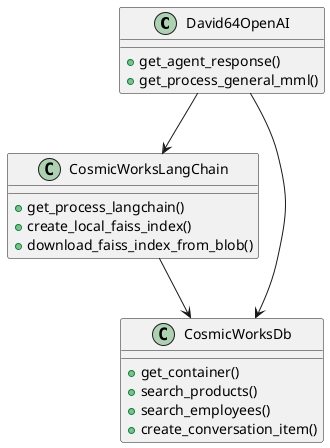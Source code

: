@startuml class_diagram.puml
class David64OpenAI {
  +get_agent_response()
  +get_process_general_mml()
}
class CosmicWorksLangChain {
  +get_process_langchain()
  +create_local_faiss_index()
  +download_faiss_index_from_blob()
}
class CosmicWorksDb{
  +get_container()
  +search_products()
  +search_employees()
  +create_conversation_item()
}
David64OpenAI --> CosmicWorksLangChain
David64OpenAI --> CosmicWorksDb
CosmicWorksLangChain --> CosmicWorksDb
@enduml
